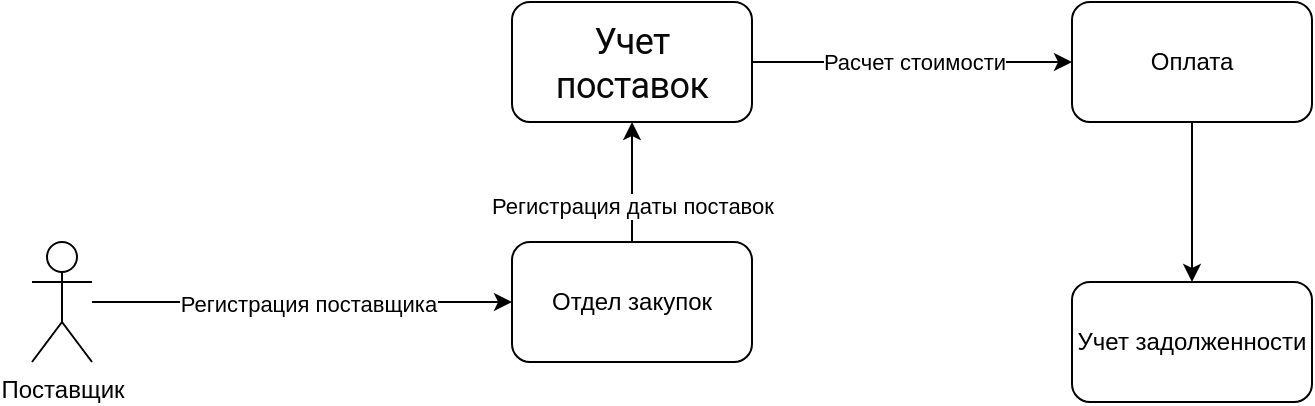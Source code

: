<mxfile version="24.0.0" type="device">
  <diagram name="Страница — 1" id="qqYoBsd46j4sXg_TSvLu">
    <mxGraphModel dx="794" dy="690" grid="1" gridSize="10" guides="1" tooltips="1" connect="1" arrows="1" fold="1" page="1" pageScale="1" pageWidth="827" pageHeight="1169" math="0" shadow="0">
      <root>
        <mxCell id="0" />
        <mxCell id="1" parent="0" />
        <mxCell id="IDwhgmk9ERiwzFjufu_X-10" value="" style="edgeStyle=orthogonalEdgeStyle;rounded=0;orthogonalLoop=1;jettySize=auto;html=1;entryX=0;entryY=0.5;entryDx=0;entryDy=0;" edge="1" parent="1" source="IDwhgmk9ERiwzFjufu_X-8" target="IDwhgmk9ERiwzFjufu_X-12">
          <mxGeometry relative="1" as="geometry">
            <mxPoint x="270" y="230" as="targetPoint" />
          </mxGeometry>
        </mxCell>
        <mxCell id="IDwhgmk9ERiwzFjufu_X-11" value="Регистрация поставщика" style="edgeLabel;html=1;align=center;verticalAlign=middle;resizable=0;points=[];" vertex="1" connectable="0" parent="IDwhgmk9ERiwzFjufu_X-10">
          <mxGeometry x="0.022" y="-1" relative="1" as="geometry">
            <mxPoint as="offset" />
          </mxGeometry>
        </mxCell>
        <mxCell id="IDwhgmk9ERiwzFjufu_X-8" value="Поставщик" style="shape=umlActor;verticalLabelPosition=bottom;verticalAlign=top;html=1;outlineConnect=0;" vertex="1" parent="1">
          <mxGeometry x="40" y="200" width="30" height="60" as="geometry" />
        </mxCell>
        <mxCell id="IDwhgmk9ERiwzFjufu_X-15" value="" style="edgeStyle=orthogonalEdgeStyle;rounded=0;orthogonalLoop=1;jettySize=auto;html=1;" edge="1" parent="1" source="IDwhgmk9ERiwzFjufu_X-12" target="IDwhgmk9ERiwzFjufu_X-14">
          <mxGeometry relative="1" as="geometry" />
        </mxCell>
        <mxCell id="IDwhgmk9ERiwzFjufu_X-16" value="Регистрация даты поставок" style="edgeLabel;html=1;align=center;verticalAlign=middle;resizable=0;points=[];" vertex="1" connectable="0" parent="IDwhgmk9ERiwzFjufu_X-15">
          <mxGeometry x="-0.4" relative="1" as="geometry">
            <mxPoint as="offset" />
          </mxGeometry>
        </mxCell>
        <mxCell id="IDwhgmk9ERiwzFjufu_X-12" value="Отдел закупок" style="rounded=1;whiteSpace=wrap;html=1;" vertex="1" parent="1">
          <mxGeometry x="280" y="200" width="120" height="60" as="geometry" />
        </mxCell>
        <mxCell id="IDwhgmk9ERiwzFjufu_X-20" value="" style="edgeStyle=orthogonalEdgeStyle;rounded=0;orthogonalLoop=1;jettySize=auto;html=1;" edge="1" parent="1" source="IDwhgmk9ERiwzFjufu_X-14" target="IDwhgmk9ERiwzFjufu_X-17">
          <mxGeometry relative="1" as="geometry" />
        </mxCell>
        <mxCell id="IDwhgmk9ERiwzFjufu_X-21" value="Расчет стоимости" style="edgeLabel;html=1;align=center;verticalAlign=middle;resizable=0;points=[];" vertex="1" connectable="0" parent="IDwhgmk9ERiwzFjufu_X-20">
          <mxGeometry x="-0.182" y="1" relative="1" as="geometry">
            <mxPoint x="15" y="1" as="offset" />
          </mxGeometry>
        </mxCell>
        <mxCell id="IDwhgmk9ERiwzFjufu_X-14" value="&lt;span style=&quot;color: rgb(8, 8, 8); font-family: &amp;quot;SB Sans Text&amp;quot;, Roboto, -apple-system, &amp;quot;Helvetica Neue&amp;quot;, Helvetica, Arial, sans-serif; font-size: 18px; letter-spacing: -0.304px; text-align: left; white-space-collapse: preserve; background-color: rgb(255, 255, 255);&quot;&gt;Учет поставок&lt;/span&gt;" style="rounded=1;whiteSpace=wrap;html=1;" vertex="1" parent="1">
          <mxGeometry x="280" y="80" width="120" height="60" as="geometry" />
        </mxCell>
        <mxCell id="IDwhgmk9ERiwzFjufu_X-23" value="" style="edgeStyle=orthogonalEdgeStyle;rounded=0;orthogonalLoop=1;jettySize=auto;html=1;" edge="1" parent="1" source="IDwhgmk9ERiwzFjufu_X-17" target="IDwhgmk9ERiwzFjufu_X-22">
          <mxGeometry relative="1" as="geometry" />
        </mxCell>
        <mxCell id="IDwhgmk9ERiwzFjufu_X-17" value="Оплата" style="whiteSpace=wrap;html=1;rounded=1;" vertex="1" parent="1">
          <mxGeometry x="560" y="80" width="120" height="60" as="geometry" />
        </mxCell>
        <mxCell id="IDwhgmk9ERiwzFjufu_X-22" value="Учет задолженности" style="whiteSpace=wrap;html=1;rounded=1;" vertex="1" parent="1">
          <mxGeometry x="560" y="220" width="120" height="60" as="geometry" />
        </mxCell>
      </root>
    </mxGraphModel>
  </diagram>
</mxfile>
